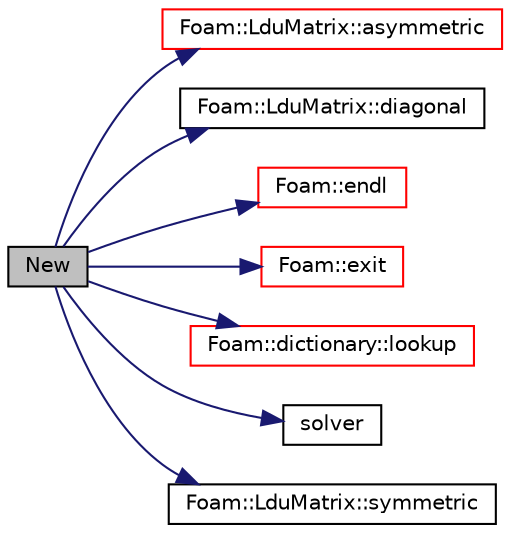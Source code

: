 digraph "New"
{
  bgcolor="transparent";
  edge [fontname="Helvetica",fontsize="10",labelfontname="Helvetica",labelfontsize="10"];
  node [fontname="Helvetica",fontsize="10",shape=record];
  rankdir="LR";
  Node1 [label="New",height=0.2,width=0.4,color="black", fillcolor="grey75", style="filled", fontcolor="black"];
  Node1 -> Node2 [color="midnightblue",fontsize="10",style="solid",fontname="Helvetica"];
  Node2 [label="Foam::LduMatrix::asymmetric",height=0.2,width=0.4,color="red",URL="$a01312.html#aa9d1039c9d27fbd5467eadc204a33c21"];
  Node1 -> Node3 [color="midnightblue",fontsize="10",style="solid",fontname="Helvetica"];
  Node3 [label="Foam::LduMatrix::diagonal",height=0.2,width=0.4,color="black",URL="$a01312.html#a66251591919d0bd01285992e102d10b1"];
  Node1 -> Node4 [color="midnightblue",fontsize="10",style="solid",fontname="Helvetica"];
  Node4 [label="Foam::endl",height=0.2,width=0.4,color="red",URL="$a10936.html#a2db8fe02a0d3909e9351bb4275b23ce4",tooltip="Add newline and flush stream. "];
  Node1 -> Node5 [color="midnightblue",fontsize="10",style="solid",fontname="Helvetica"];
  Node5 [label="Foam::exit",height=0.2,width=0.4,color="red",URL="$a10936.html#a06ca7250d8e89caf05243ec094843642"];
  Node1 -> Node6 [color="midnightblue",fontsize="10",style="solid",fontname="Helvetica"];
  Node6 [label="Foam::dictionary::lookup",height=0.2,width=0.4,color="red",URL="$a00532.html#a8baab402d653d6e789f67c57e23a5b59",tooltip="Find and return an entry data stream. "];
  Node1 -> Node7 [color="midnightblue",fontsize="10",style="solid",fontname="Helvetica"];
  Node7 [label="solver",height=0.2,width=0.4,color="black",URL="$a02464.html#a0fb4f2e3200d583e759596fc454c719c"];
  Node1 -> Node8 [color="midnightblue",fontsize="10",style="solid",fontname="Helvetica"];
  Node8 [label="Foam::LduMatrix::symmetric",height=0.2,width=0.4,color="black",URL="$a01312.html#a4c78e98ff53f5609f0607ec22be37157"];
}
